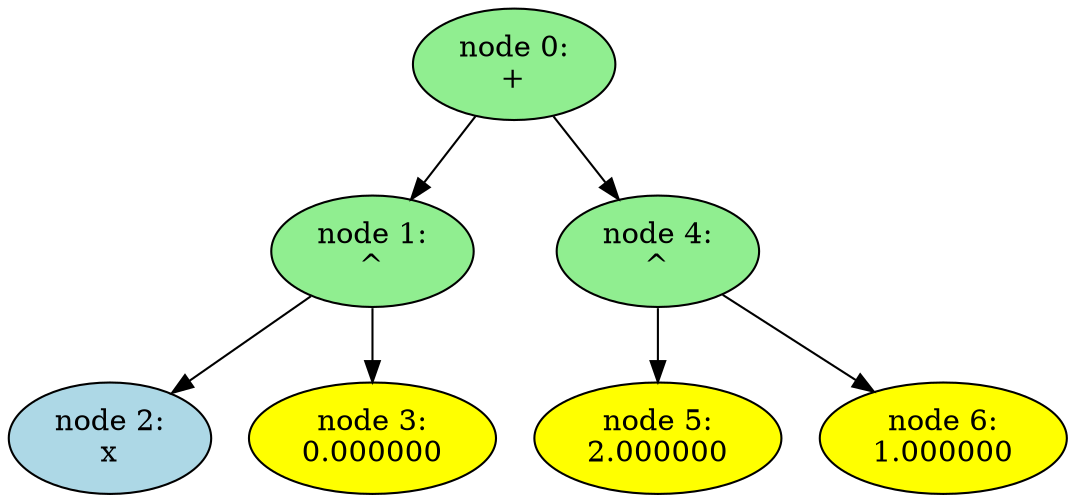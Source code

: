 digraph "output_files/graph7" {
"node 0:
+";
	"node 0:
+"[style="filled",fillcolor="lightgreen"]
	"node 0:
+"->"node 1:
^";
	"node 1:
^"[style="filled",fillcolor="lightgreen"]
	"node 1:
^"->"node 2:
x";
	"node 2:
x"[style="filled",fillcolor="lightblue"]
	"node 1:
^"->"node 3:
0.000000";
	"node 3:
0.000000"[style="filled",fillcolor="yellow"]
	"node 0:
+"->"node 4:
^";
	"node 4:
^"[style="filled",fillcolor="lightgreen"]
	"node 4:
^"->"node 5:
2.000000";
	"node 5:
2.000000"[style="filled",fillcolor="yellow"]
	"node 4:
^"->"node 6:
1.000000";
	"node 6:
1.000000"[style="filled",fillcolor="yellow"]
}
